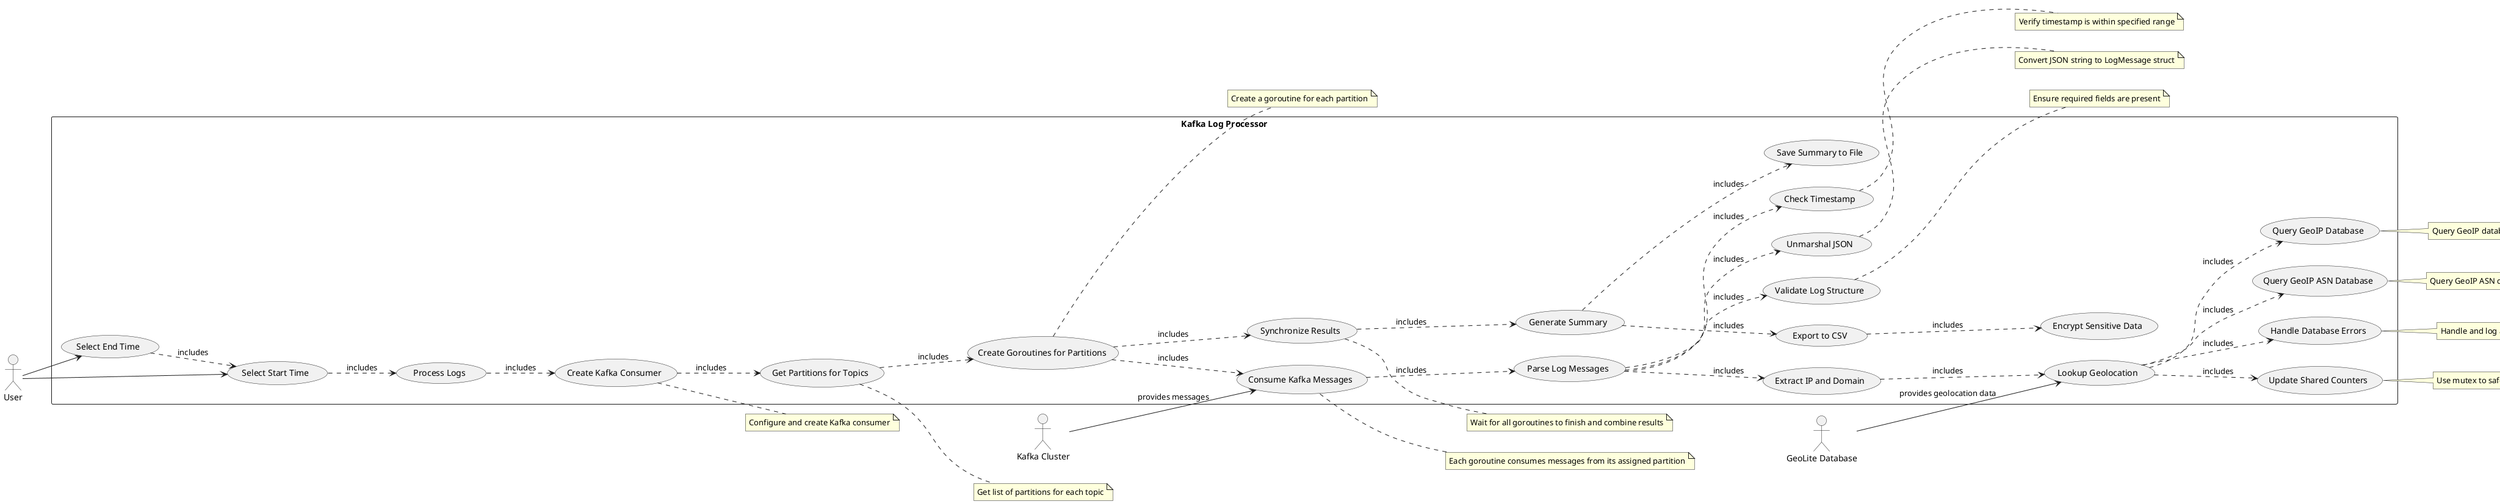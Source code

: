 @startuml
left to right direction
actor User
actor "Kafka Cluster" as Kafka
actor "GeoLite Database" as GeoLite

rectangle "Kafka Log Processor" {
  usecase "Select End Time" as UC1
  usecase "Select Start Time" as UC2
  usecase "Process Logs" as UC3
  usecase "Create Kafka Consumer" as UC3_1
  usecase "Get Partitions for Topics" as UC3_2
  usecase "Create Goroutines for Partitions" as UC3_3
  usecase "Consume Kafka Messages" as UC3_4
  usecase "Parse Log Messages" as UC3_5
  usecase "Unmarshal JSON" as UC3_5_1
  usecase "Validate Log Structure" as UC3_5_2
  usecase "Check Timestamp" as UC3_5_3
  usecase "Extract IP and Domain" as UC3_6
  usecase "Lookup Geolocation" as UC3_7
  usecase "Query GeoIP Database" as UC3_7_1
  usecase "Query GeoIP ASN Database" as UC3_7_2
  usecase "Handle Database Errors" as UC3_7_3
  usecase "Update Shared Counters" as UC3_8
  usecase "Synchronize Results" as UC3_9
  usecase "Generate Summary" as UC4
  usecase "Export to CSV" as UC5
  usecase "Save Summary to File" as UC6
  usecase "Encrypt Sensitive Data" as UC7
}

User --> UC1
User --> UC2
UC1 ..> UC2 : includes
UC2 ..> UC3 : includes
UC3 ..> UC3_1 : includes
UC3_1 ..> UC3_2 : includes
UC3_2 ..> UC3_3 : includes
UC3_3 ..> UC3_4 : includes
UC3_4 ..> UC3_5 : includes
UC3_5 ..> UC3_5_1 : includes
UC3_5 ..> UC3_5_2 : includes
UC3_5 ..> UC3_5_3 : includes
UC3_5 ..> UC3_6 : includes
UC3_6 ..> UC3_7 : includes
UC3_7 ..> UC3_7_1 : includes
UC3_7 ..> UC3_7_2 : includes
UC3_7 ..> UC3_7_3 : includes
UC3_7 ..> UC3_8 : includes
UC3_3 ..> UC3_9 : includes
UC3_9 ..> UC4 : includes
UC4 ..> UC5 : includes
UC4 ..> UC6 : includes
UC5 ..> UC7 : includes

Kafka --> UC3_4 : provides messages
GeoLite --> UC3_7 : provides geolocation data

note right of UC3_1 : Configure and create Kafka consumer
note right of UC3_2 : Get list of partitions for each topic
note right of UC3_3 : Create a goroutine for each partition
note right of UC3_4 : Each goroutine consumes messages from its assigned partition
note right of UC3_5_1 : Convert JSON string to LogMessage struct
note right of UC3_5_2 : Ensure required fields are present
note right of UC3_5_3 : Verify timestamp is within specified range
note right of UC3_7_1 : Query GeoIP database for country information
note right of UC3_7_2 : Query GeoIP ASN database for ASN information
note right of UC3_7_3 : Handle and log any database query errors
note right of UC3_8 : Use mutex to safely update shared counters
note right of UC3_9 : Wait for all goroutines to finish and combine results
@enduml